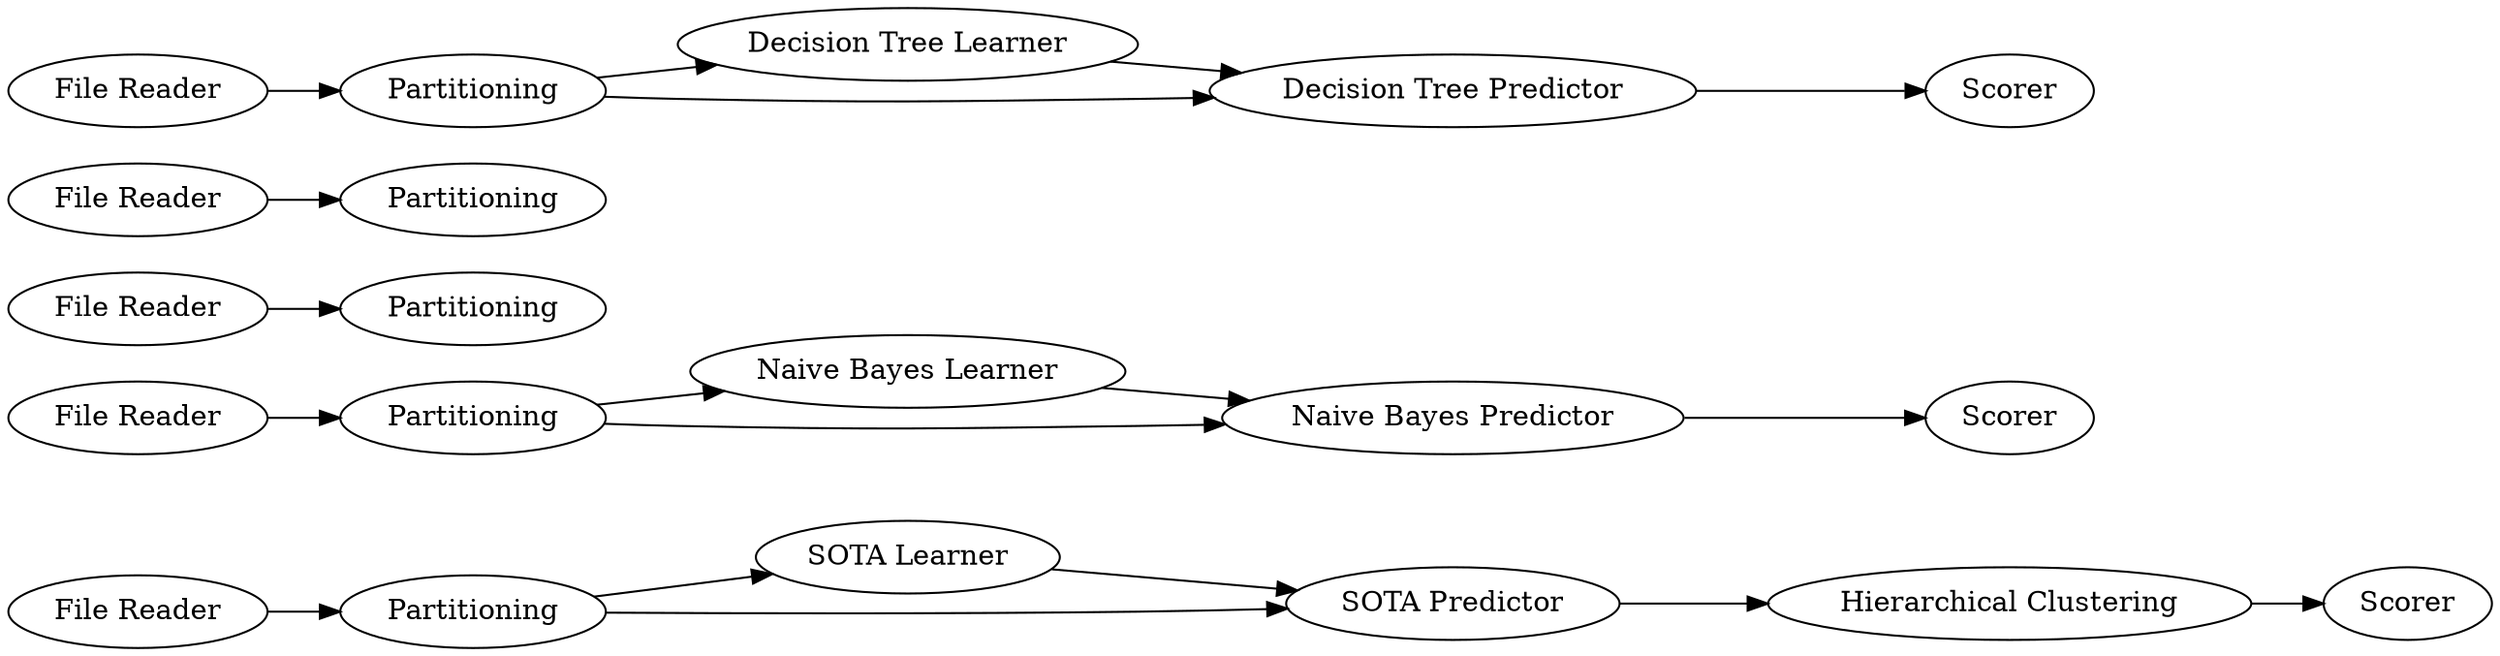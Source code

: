 digraph {
	1 [label="File Reader"]
	3 [label="File Reader"]
	4 [label="File Reader"]
	5 [label="File Reader"]
	6 [label=Partitioning]
	7 [label=Partitioning]
	8 [label=Partitioning]
	9 [label=Partitioning]
	10 [label=Partitioning]
	11 [label="SOTA Learner"]
	12 [label="SOTA Predictor"]
	13 [label="Hierarchical Clustering"]
	14 [label=Scorer]
	15 [label="Decision Tree Learner"]
	16 [label="Decision Tree Predictor"]
	17 [label=Scorer]
	18 [label="File Reader"]
	19 [label="Naive Bayes Learner"]
	20 [label="Naive Bayes Predictor"]
	21 [label=Scorer]
	1 -> 6
	3 -> 8
	4 -> 9
	5 -> 10
	6 -> 11
	6 -> 12
	7 -> 15
	7 -> 16
	8 -> 19
	8 -> 20
	11 -> 12
	12 -> 13
	13 -> 14
	15 -> 16
	16 -> 17
	18 -> 7
	19 -> 20
	20 -> 21
	rankdir=LR
}
